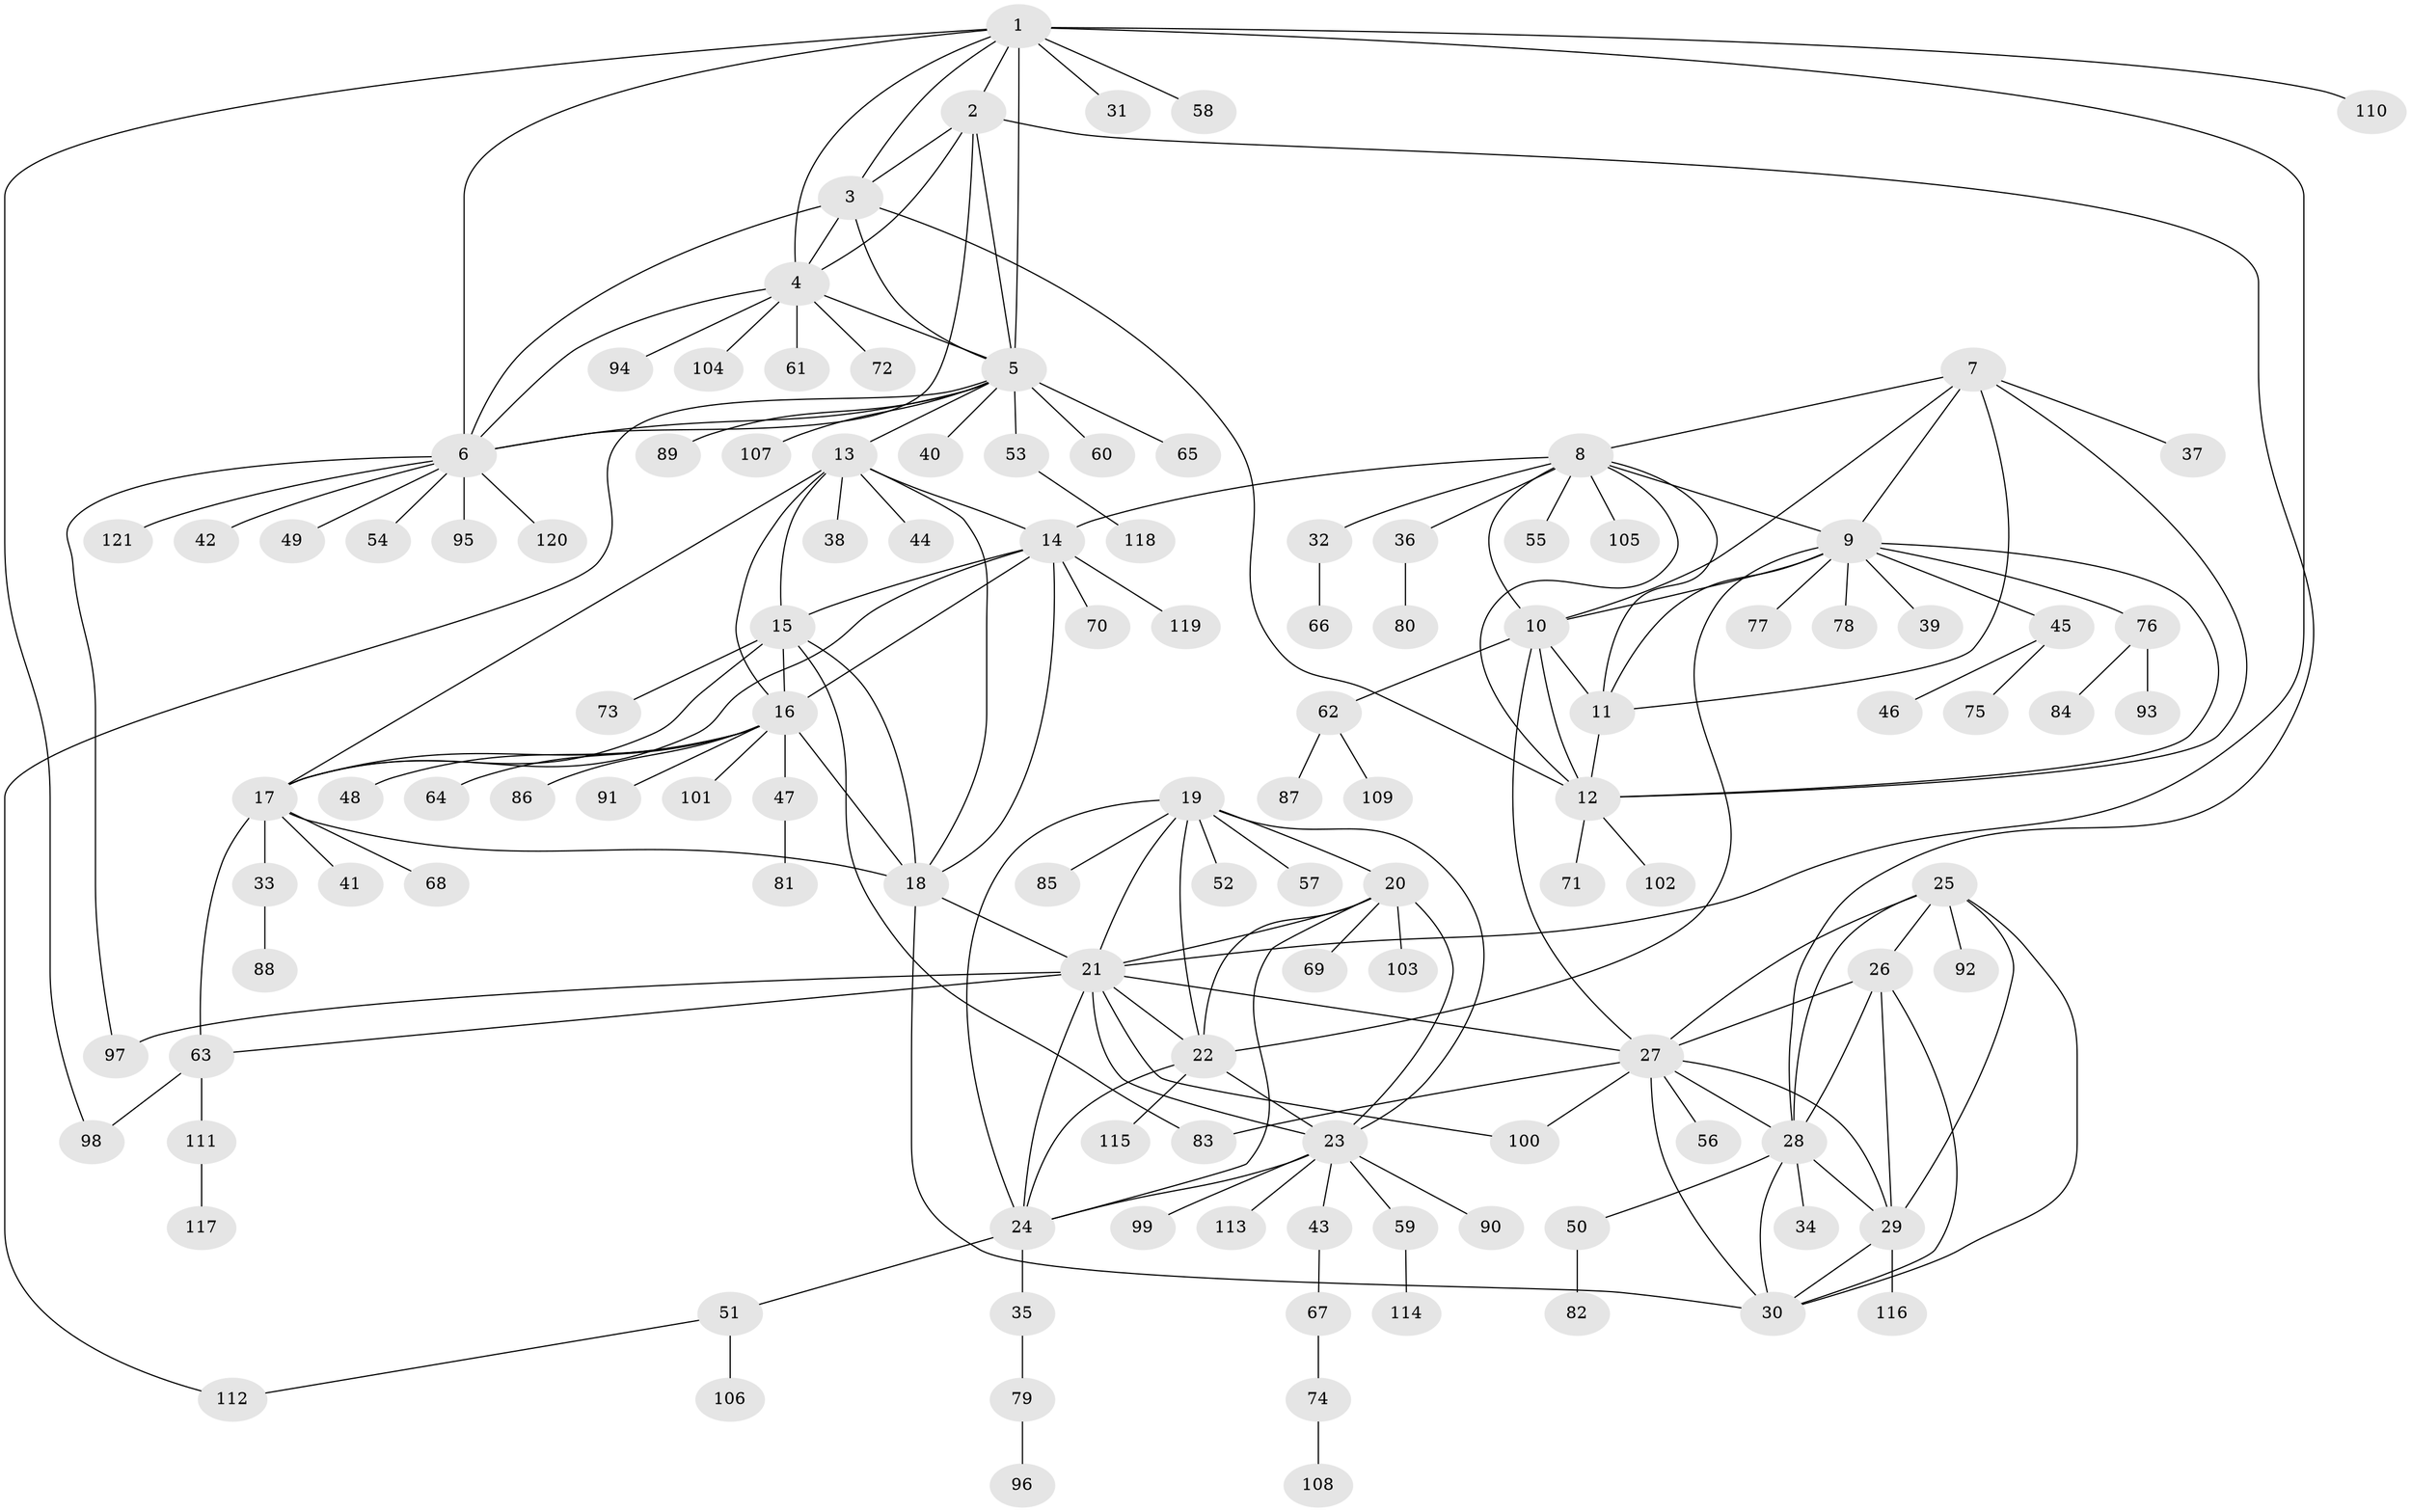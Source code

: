 // Generated by graph-tools (version 1.1) at 2025/37/03/09/25 02:37:18]
// undirected, 121 vertices, 182 edges
graph export_dot {
graph [start="1"]
  node [color=gray90,style=filled];
  1;
  2;
  3;
  4;
  5;
  6;
  7;
  8;
  9;
  10;
  11;
  12;
  13;
  14;
  15;
  16;
  17;
  18;
  19;
  20;
  21;
  22;
  23;
  24;
  25;
  26;
  27;
  28;
  29;
  30;
  31;
  32;
  33;
  34;
  35;
  36;
  37;
  38;
  39;
  40;
  41;
  42;
  43;
  44;
  45;
  46;
  47;
  48;
  49;
  50;
  51;
  52;
  53;
  54;
  55;
  56;
  57;
  58;
  59;
  60;
  61;
  62;
  63;
  64;
  65;
  66;
  67;
  68;
  69;
  70;
  71;
  72;
  73;
  74;
  75;
  76;
  77;
  78;
  79;
  80;
  81;
  82;
  83;
  84;
  85;
  86;
  87;
  88;
  89;
  90;
  91;
  92;
  93;
  94;
  95;
  96;
  97;
  98;
  99;
  100;
  101;
  102;
  103;
  104;
  105;
  106;
  107;
  108;
  109;
  110;
  111;
  112;
  113;
  114;
  115;
  116;
  117;
  118;
  119;
  120;
  121;
  1 -- 2;
  1 -- 3;
  1 -- 4;
  1 -- 5;
  1 -- 6;
  1 -- 21;
  1 -- 31;
  1 -- 58;
  1 -- 98;
  1 -- 110;
  2 -- 3;
  2 -- 4;
  2 -- 5;
  2 -- 6;
  2 -- 28;
  3 -- 4;
  3 -- 5;
  3 -- 6;
  3 -- 12;
  4 -- 5;
  4 -- 6;
  4 -- 61;
  4 -- 72;
  4 -- 94;
  4 -- 104;
  5 -- 6;
  5 -- 13;
  5 -- 40;
  5 -- 53;
  5 -- 60;
  5 -- 65;
  5 -- 89;
  5 -- 107;
  5 -- 112;
  6 -- 42;
  6 -- 49;
  6 -- 54;
  6 -- 95;
  6 -- 97;
  6 -- 120;
  6 -- 121;
  7 -- 8;
  7 -- 9;
  7 -- 10;
  7 -- 11;
  7 -- 12;
  7 -- 37;
  8 -- 9;
  8 -- 10;
  8 -- 11;
  8 -- 12;
  8 -- 14;
  8 -- 32;
  8 -- 36;
  8 -- 55;
  8 -- 105;
  9 -- 10;
  9 -- 11;
  9 -- 12;
  9 -- 22;
  9 -- 39;
  9 -- 45;
  9 -- 76;
  9 -- 77;
  9 -- 78;
  10 -- 11;
  10 -- 12;
  10 -- 27;
  10 -- 62;
  11 -- 12;
  12 -- 71;
  12 -- 102;
  13 -- 14;
  13 -- 15;
  13 -- 16;
  13 -- 17;
  13 -- 18;
  13 -- 38;
  13 -- 44;
  14 -- 15;
  14 -- 16;
  14 -- 17;
  14 -- 18;
  14 -- 70;
  14 -- 119;
  15 -- 16;
  15 -- 17;
  15 -- 18;
  15 -- 73;
  15 -- 83;
  16 -- 17;
  16 -- 18;
  16 -- 47;
  16 -- 48;
  16 -- 64;
  16 -- 86;
  16 -- 91;
  16 -- 101;
  17 -- 18;
  17 -- 33;
  17 -- 41;
  17 -- 63;
  17 -- 68;
  18 -- 21;
  18 -- 30;
  19 -- 20;
  19 -- 21;
  19 -- 22;
  19 -- 23;
  19 -- 24;
  19 -- 52;
  19 -- 57;
  19 -- 85;
  20 -- 21;
  20 -- 22;
  20 -- 23;
  20 -- 24;
  20 -- 69;
  20 -- 103;
  21 -- 22;
  21 -- 23;
  21 -- 24;
  21 -- 27;
  21 -- 63;
  21 -- 97;
  21 -- 100;
  22 -- 23;
  22 -- 24;
  22 -- 115;
  23 -- 24;
  23 -- 43;
  23 -- 59;
  23 -- 90;
  23 -- 99;
  23 -- 113;
  24 -- 35;
  24 -- 51;
  25 -- 26;
  25 -- 27;
  25 -- 28;
  25 -- 29;
  25 -- 30;
  25 -- 92;
  26 -- 27;
  26 -- 28;
  26 -- 29;
  26 -- 30;
  27 -- 28;
  27 -- 29;
  27 -- 30;
  27 -- 56;
  27 -- 83;
  27 -- 100;
  28 -- 29;
  28 -- 30;
  28 -- 34;
  28 -- 50;
  29 -- 30;
  29 -- 116;
  32 -- 66;
  33 -- 88;
  35 -- 79;
  36 -- 80;
  43 -- 67;
  45 -- 46;
  45 -- 75;
  47 -- 81;
  50 -- 82;
  51 -- 106;
  51 -- 112;
  53 -- 118;
  59 -- 114;
  62 -- 87;
  62 -- 109;
  63 -- 98;
  63 -- 111;
  67 -- 74;
  74 -- 108;
  76 -- 84;
  76 -- 93;
  79 -- 96;
  111 -- 117;
}

